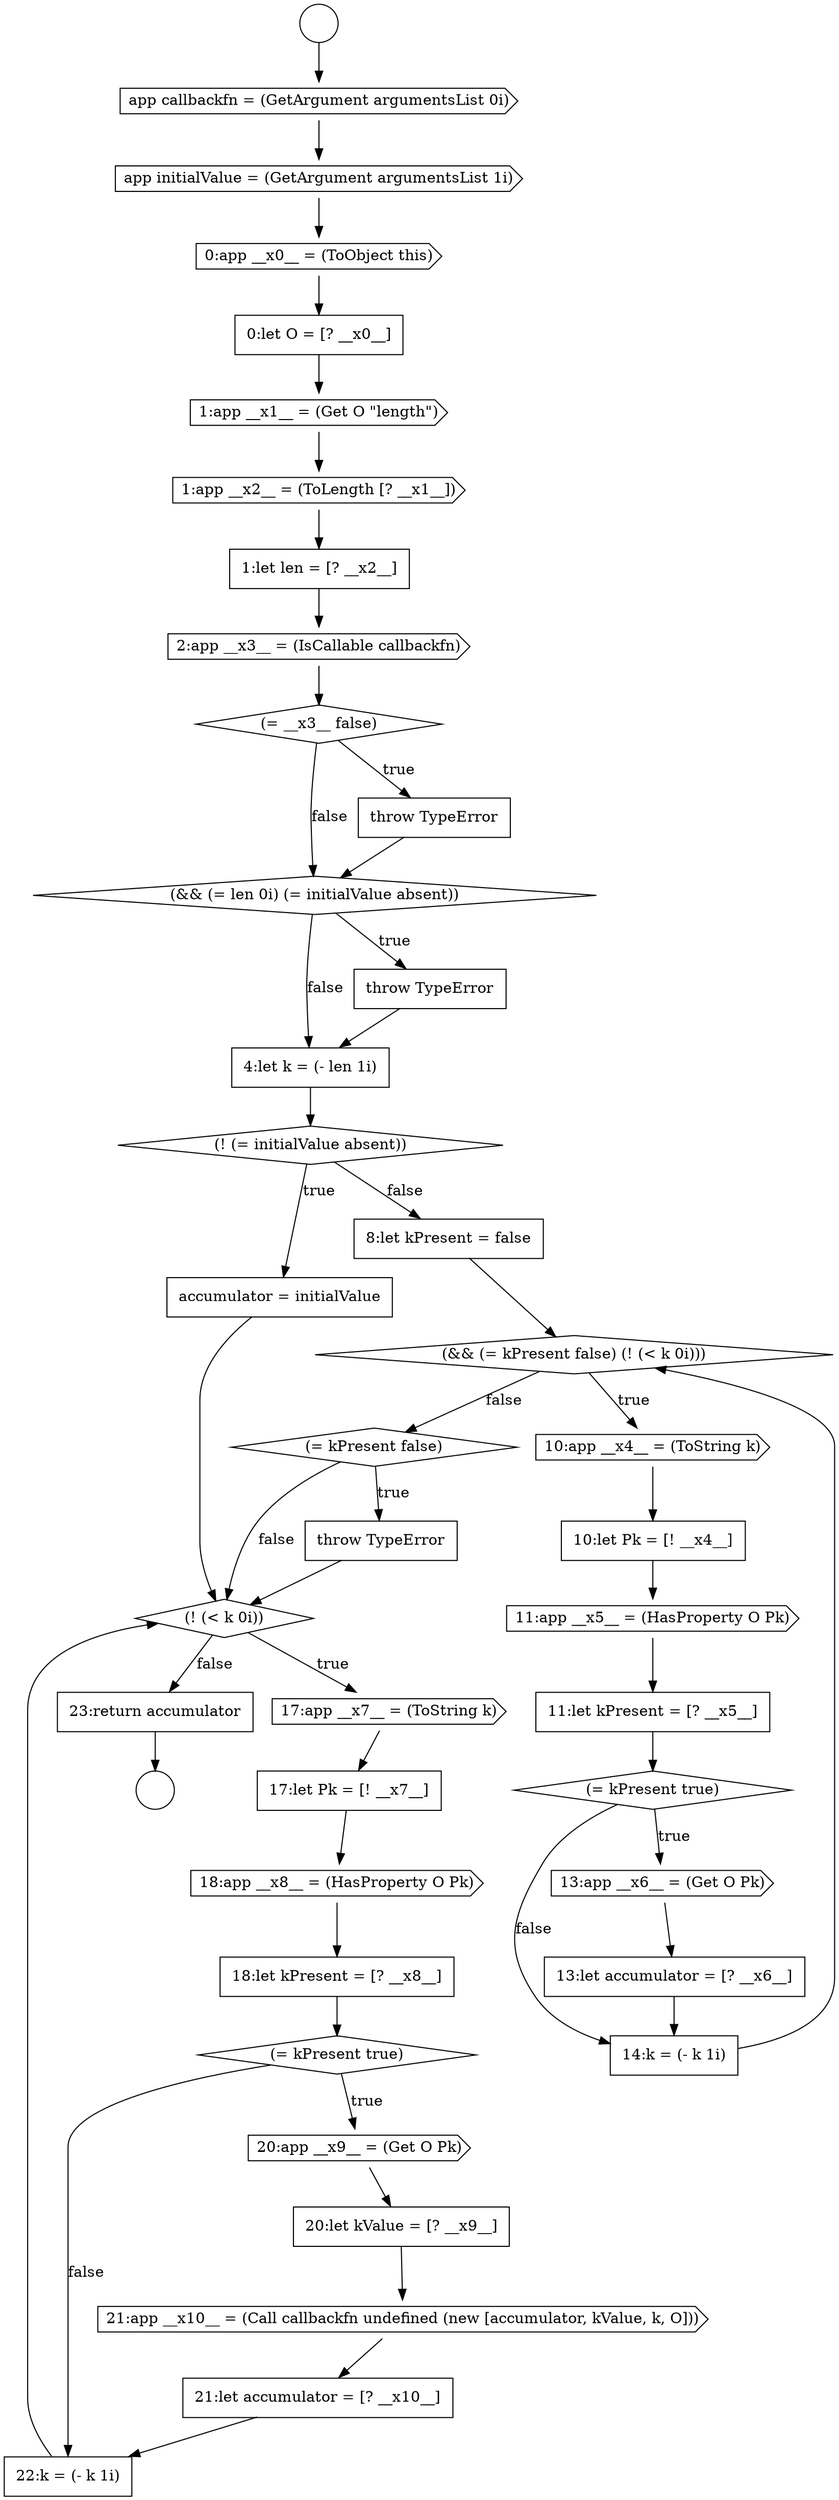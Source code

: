 digraph {
  node14084 [shape=cds, label=<<font color="black">0:app __x0__ = (ToObject this)</font>> color="black" fillcolor="white" style=filled]
  node14088 [shape=none, margin=0, label=<<font color="black">
    <table border="0" cellborder="1" cellspacing="0" cellpadding="10">
      <tr><td align="left">1:let len = [? __x2__]</td></tr>
    </table>
  </font>> color="black" fillcolor="white" style=filled]
  node14113 [shape=none, margin=0, label=<<font color="black">
    <table border="0" cellborder="1" cellspacing="0" cellpadding="10">
      <tr><td align="left">18:let kPresent = [? __x8__]</td></tr>
    </table>
  </font>> color="black" fillcolor="white" style=filled]
  node14096 [shape=none, margin=0, label=<<font color="black">
    <table border="0" cellborder="1" cellspacing="0" cellpadding="10">
      <tr><td align="left">accumulator = initialValue</td></tr>
    </table>
  </font>> color="black" fillcolor="white" style=filled]
  node14100 [shape=none, margin=0, label=<<font color="black">
    <table border="0" cellborder="1" cellspacing="0" cellpadding="10">
      <tr><td align="left">10:let Pk = [! __x4__]</td></tr>
    </table>
  </font>> color="black" fillcolor="white" style=filled]
  node14120 [shape=none, margin=0, label=<<font color="black">
    <table border="0" cellborder="1" cellspacing="0" cellpadding="10">
      <tr><td align="left">23:return accumulator</td></tr>
    </table>
  </font>> color="black" fillcolor="white" style=filled]
  node14116 [shape=none, margin=0, label=<<font color="black">
    <table border="0" cellborder="1" cellspacing="0" cellpadding="10">
      <tr><td align="left">20:let kValue = [? __x9__]</td></tr>
    </table>
  </font>> color="black" fillcolor="white" style=filled]
  node14107 [shape=diamond, label=<<font color="black">(= kPresent false)</font>> color="black" fillcolor="white" style=filled]
  node14082 [shape=cds, label=<<font color="black">app callbackfn = (GetArgument argumentsList 0i)</font>> color="black" fillcolor="white" style=filled]
  node14115 [shape=cds, label=<<font color="black">20:app __x9__ = (Get O Pk)</font>> color="black" fillcolor="white" style=filled]
  node14106 [shape=none, margin=0, label=<<font color="black">
    <table border="0" cellborder="1" cellspacing="0" cellpadding="10">
      <tr><td align="left">14:k = (- k 1i)</td></tr>
    </table>
  </font>> color="black" fillcolor="white" style=filled]
  node14118 [shape=none, margin=0, label=<<font color="black">
    <table border="0" cellborder="1" cellspacing="0" cellpadding="10">
      <tr><td align="left">21:let accumulator = [? __x10__]</td></tr>
    </table>
  </font>> color="black" fillcolor="white" style=filled]
  node14083 [shape=cds, label=<<font color="black">app initialValue = (GetArgument argumentsList 1i)</font>> color="black" fillcolor="white" style=filled]
  node14094 [shape=none, margin=0, label=<<font color="black">
    <table border="0" cellborder="1" cellspacing="0" cellpadding="10">
      <tr><td align="left">4:let k = (- len 1i)</td></tr>
    </table>
  </font>> color="black" fillcolor="white" style=filled]
  node14105 [shape=none, margin=0, label=<<font color="black">
    <table border="0" cellborder="1" cellspacing="0" cellpadding="10">
      <tr><td align="left">13:let accumulator = [? __x6__]</td></tr>
    </table>
  </font>> color="black" fillcolor="white" style=filled]
  node14114 [shape=diamond, label=<<font color="black">(= kPresent true)</font>> color="black" fillcolor="white" style=filled]
  node14117 [shape=cds, label=<<font color="black">21:app __x10__ = (Call callbackfn undefined (new [accumulator, kValue, k, O]))</font>> color="black" fillcolor="white" style=filled]
  node14093 [shape=none, margin=0, label=<<font color="black">
    <table border="0" cellborder="1" cellspacing="0" cellpadding="10">
      <tr><td align="left">throw TypeError</td></tr>
    </table>
  </font>> color="black" fillcolor="white" style=filled]
  node14089 [shape=cds, label=<<font color="black">2:app __x3__ = (IsCallable callbackfn)</font>> color="black" fillcolor="white" style=filled]
  node14099 [shape=cds, label=<<font color="black">10:app __x4__ = (ToString k)</font>> color="black" fillcolor="white" style=filled]
  node14103 [shape=diamond, label=<<font color="black">(= kPresent true)</font>> color="black" fillcolor="white" style=filled]
  node14109 [shape=diamond, label=<<font color="black">(! (&lt; k 0i))</font>> color="black" fillcolor="white" style=filled]
  node14110 [shape=cds, label=<<font color="black">17:app __x7__ = (ToString k)</font>> color="black" fillcolor="white" style=filled]
  node14104 [shape=cds, label=<<font color="black">13:app __x6__ = (Get O Pk)</font>> color="black" fillcolor="white" style=filled]
  node14092 [shape=diamond, label=<<font color="black">(&amp;&amp; (= len 0i) (= initialValue absent))</font>> color="black" fillcolor="white" style=filled]
  node14085 [shape=none, margin=0, label=<<font color="black">
    <table border="0" cellborder="1" cellspacing="0" cellpadding="10">
      <tr><td align="left">0:let O = [? __x0__]</td></tr>
    </table>
  </font>> color="black" fillcolor="white" style=filled]
  node14097 [shape=none, margin=0, label=<<font color="black">
    <table border="0" cellborder="1" cellspacing="0" cellpadding="10">
      <tr><td align="left">8:let kPresent = false</td></tr>
    </table>
  </font>> color="black" fillcolor="white" style=filled]
  node14095 [shape=diamond, label=<<font color="black">(! (= initialValue absent))</font>> color="black" fillcolor="white" style=filled]
  node14119 [shape=none, margin=0, label=<<font color="black">
    <table border="0" cellborder="1" cellspacing="0" cellpadding="10">
      <tr><td align="left">22:k = (- k 1i)</td></tr>
    </table>
  </font>> color="black" fillcolor="white" style=filled]
  node14080 [shape=circle label=" " color="black" fillcolor="white" style=filled]
  node14111 [shape=none, margin=0, label=<<font color="black">
    <table border="0" cellborder="1" cellspacing="0" cellpadding="10">
      <tr><td align="left">17:let Pk = [! __x7__]</td></tr>
    </table>
  </font>> color="black" fillcolor="white" style=filled]
  node14091 [shape=none, margin=0, label=<<font color="black">
    <table border="0" cellborder="1" cellspacing="0" cellpadding="10">
      <tr><td align="left">throw TypeError</td></tr>
    </table>
  </font>> color="black" fillcolor="white" style=filled]
  node14101 [shape=cds, label=<<font color="black">11:app __x5__ = (HasProperty O Pk)</font>> color="black" fillcolor="white" style=filled]
  node14081 [shape=circle label=" " color="black" fillcolor="white" style=filled]
  node14086 [shape=cds, label=<<font color="black">1:app __x1__ = (Get O &quot;length&quot;)</font>> color="black" fillcolor="white" style=filled]
  node14098 [shape=diamond, label=<<font color="black">(&amp;&amp; (= kPresent false) (! (&lt; k 0i)))</font>> color="black" fillcolor="white" style=filled]
  node14108 [shape=none, margin=0, label=<<font color="black">
    <table border="0" cellborder="1" cellspacing="0" cellpadding="10">
      <tr><td align="left">throw TypeError</td></tr>
    </table>
  </font>> color="black" fillcolor="white" style=filled]
  node14090 [shape=diamond, label=<<font color="black">(= __x3__ false)</font>> color="black" fillcolor="white" style=filled]
  node14087 [shape=cds, label=<<font color="black">1:app __x2__ = (ToLength [? __x1__])</font>> color="black" fillcolor="white" style=filled]
  node14112 [shape=cds, label=<<font color="black">18:app __x8__ = (HasProperty O Pk)</font>> color="black" fillcolor="white" style=filled]
  node14102 [shape=none, margin=0, label=<<font color="black">
    <table border="0" cellborder="1" cellspacing="0" cellpadding="10">
      <tr><td align="left">11:let kPresent = [? __x5__]</td></tr>
    </table>
  </font>> color="black" fillcolor="white" style=filled]
  node14084 -> node14085 [ color="black"]
  node14107 -> node14108 [label=<<font color="black">true</font>> color="black"]
  node14107 -> node14109 [label=<<font color="black">false</font>> color="black"]
  node14096 -> node14109 [ color="black"]
  node14119 -> node14109 [ color="black"]
  node14105 -> node14106 [ color="black"]
  node14114 -> node14115 [label=<<font color="black">true</font>> color="black"]
  node14114 -> node14119 [label=<<font color="black">false</font>> color="black"]
  node14085 -> node14086 [ color="black"]
  node14087 -> node14088 [ color="black"]
  node14108 -> node14109 [ color="black"]
  node14093 -> node14094 [ color="black"]
  node14101 -> node14102 [ color="black"]
  node14097 -> node14098 [ color="black"]
  node14090 -> node14091 [label=<<font color="black">true</font>> color="black"]
  node14090 -> node14092 [label=<<font color="black">false</font>> color="black"]
  node14098 -> node14099 [label=<<font color="black">true</font>> color="black"]
  node14098 -> node14107 [label=<<font color="black">false</font>> color="black"]
  node14100 -> node14101 [ color="black"]
  node14080 -> node14082 [ color="black"]
  node14113 -> node14114 [ color="black"]
  node14109 -> node14110 [label=<<font color="black">true</font>> color="black"]
  node14109 -> node14120 [label=<<font color="black">false</font>> color="black"]
  node14104 -> node14105 [ color="black"]
  node14094 -> node14095 [ color="black"]
  node14102 -> node14103 [ color="black"]
  node14091 -> node14092 [ color="black"]
  node14089 -> node14090 [ color="black"]
  node14118 -> node14119 [ color="black"]
  node14083 -> node14084 [ color="black"]
  node14116 -> node14117 [ color="black"]
  node14115 -> node14116 [ color="black"]
  node14086 -> node14087 [ color="black"]
  node14095 -> node14096 [label=<<font color="black">true</font>> color="black"]
  node14095 -> node14097 [label=<<font color="black">false</font>> color="black"]
  node14120 -> node14081 [ color="black"]
  node14106 -> node14098 [ color="black"]
  node14110 -> node14111 [ color="black"]
  node14112 -> node14113 [ color="black"]
  node14082 -> node14083 [ color="black"]
  node14103 -> node14104 [label=<<font color="black">true</font>> color="black"]
  node14103 -> node14106 [label=<<font color="black">false</font>> color="black"]
  node14092 -> node14093 [label=<<font color="black">true</font>> color="black"]
  node14092 -> node14094 [label=<<font color="black">false</font>> color="black"]
  node14111 -> node14112 [ color="black"]
  node14117 -> node14118 [ color="black"]
  node14088 -> node14089 [ color="black"]
  node14099 -> node14100 [ color="black"]
}
